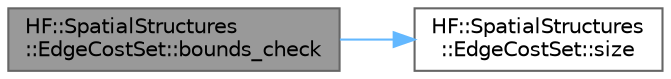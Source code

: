 digraph "HF::SpatialStructures::EdgeCostSet::bounds_check"
{
 // LATEX_PDF_SIZE
  bgcolor="transparent";
  edge [fontname=Helvetica,fontsize=10,labelfontname=Helvetica,labelfontsize=10];
  node [fontname=Helvetica,fontsize=10,shape=box,height=0.2,width=0.4];
  rankdir="LR";
  Node1 [label="HF::SpatialStructures\l::EdgeCostSet::bounds_check",height=0.2,width=0.4,color="gray40", fillcolor="grey60", style="filled", fontcolor="black",tooltip=" "];
  Node1 -> Node2 [color="steelblue1",style="solid"];
  Node2 [label="HF::SpatialStructures\l::EdgeCostSet::size",height=0.2,width=0.4,color="grey40", fillcolor="white", style="filled",URL="$a01547.html#abc5ff8ee3175dca75cacbfbd592907db",tooltip="Get the size of this edge matrix."];
}
